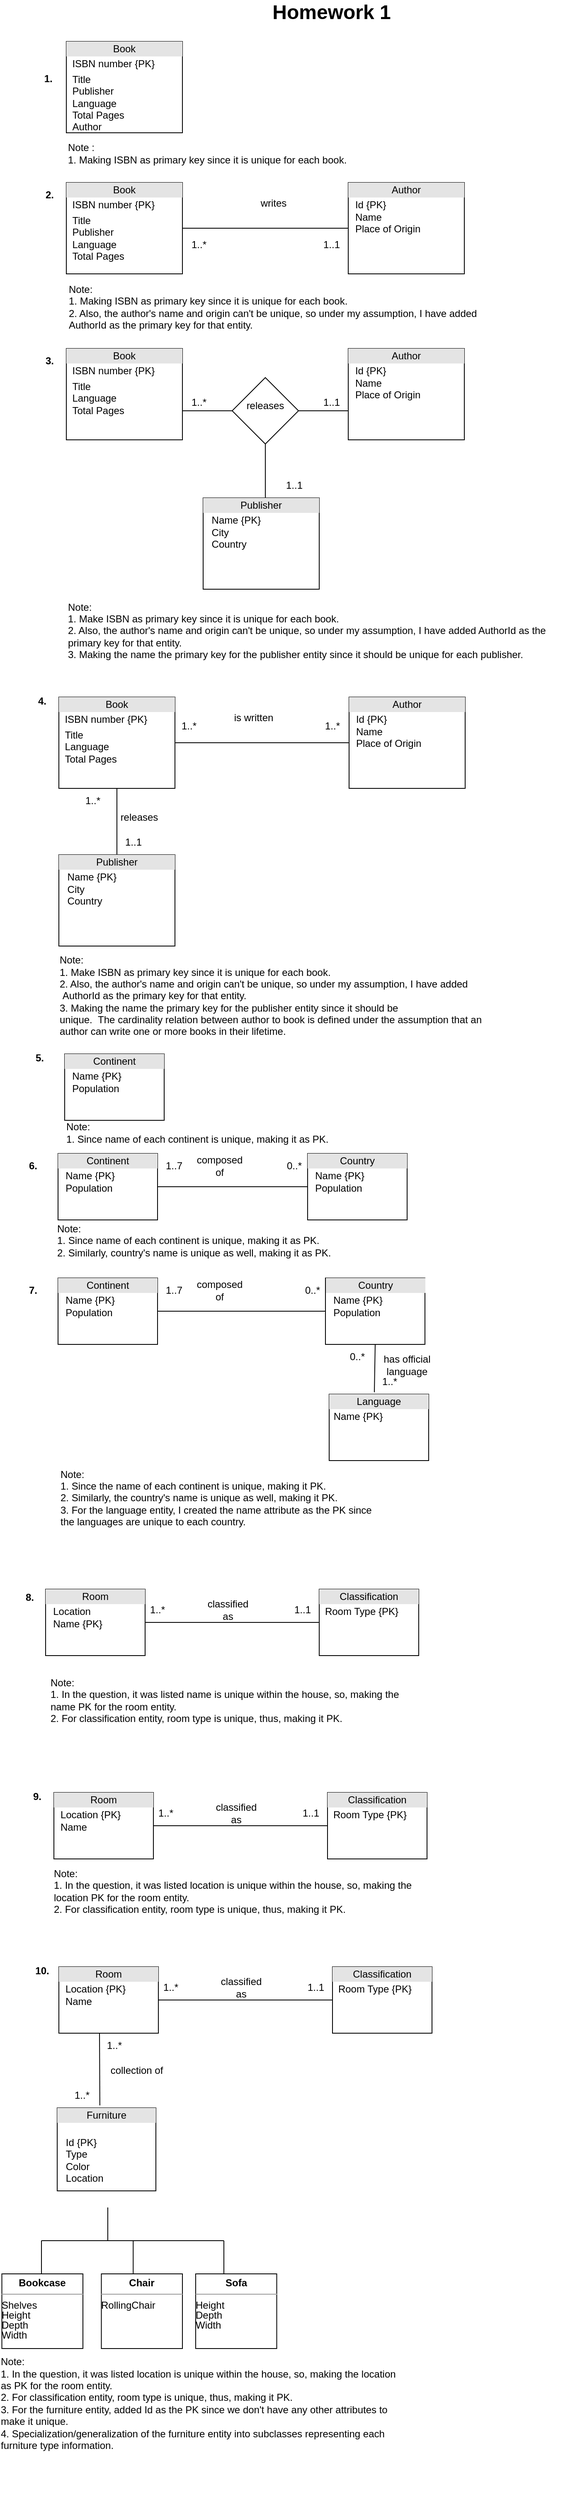 <mxfile version="20.3.0" type="github">
  <diagram id="SyL3UeC1GTrs9lkFHbid" name="Page-1">
    <mxGraphModel dx="1026" dy="480" grid="1" gridSize="10" guides="1" tooltips="1" connect="1" arrows="1" fold="1" page="1" pageScale="1" pageWidth="850" pageHeight="1100" math="0" shadow="0">
      <root>
        <mxCell id="0" />
        <mxCell id="1" parent="0" />
        <mxCell id="Y8G67JatWiOBld6IQIlt-1" value="&lt;div style=&quot;text-align: center; box-sizing: border-box; width: 100%; background: rgb(228, 228, 228); padding: 2px;&quot;&gt;Book&lt;/div&gt;&lt;table style=&quot;width:100%;font-size:1em;&quot; cellpadding=&quot;2&quot; cellspacing=&quot;0&quot;&gt;&lt;tbody&gt;&lt;tr&gt;&lt;td&gt;&lt;br&gt;&lt;/td&gt;&lt;td&gt;ISBN number {PK}&lt;br&gt;&lt;/td&gt;&lt;/tr&gt;&lt;tr&gt;&lt;td&gt;&lt;br&gt;&lt;/td&gt;&lt;td&gt;Title&lt;br&gt;Publisher&lt;br&gt;Language&lt;br&gt;Total Pages&lt;br&gt;Author&lt;br&gt;&lt;br&gt;&lt;/td&gt;&lt;/tr&gt;&lt;/tbody&gt;&lt;/table&gt;" style="verticalAlign=top;align=left;overflow=fill;html=1;" parent="1" vertex="1">
          <mxGeometry x="120" y="100" width="140" height="110" as="geometry" />
        </mxCell>
        <mxCell id="Y8G67JatWiOBld6IQIlt-2" value="&lt;b&gt;1.&lt;/b&gt;&amp;nbsp;" style="text;html=1;strokeColor=none;fillColor=none;align=center;verticalAlign=middle;whiteSpace=wrap;rounded=0;" parent="1" vertex="1">
          <mxGeometry x="70" y="130" width="60" height="30" as="geometry" />
        </mxCell>
        <mxCell id="Y8G67JatWiOBld6IQIlt-3" value="&lt;b&gt;2.&lt;/b&gt;" style="text;html=1;strokeColor=none;fillColor=none;align=center;verticalAlign=middle;whiteSpace=wrap;rounded=0;" parent="1" vertex="1">
          <mxGeometry x="70" y="270" width="60" height="30" as="geometry" />
        </mxCell>
        <mxCell id="Y8G67JatWiOBld6IQIlt-4" value="&lt;div style=&quot;text-align: center; box-sizing: border-box; width: 100%; background: rgb(228, 228, 228); padding: 2px;&quot;&gt;Book&lt;/div&gt;&lt;table style=&quot;width:100%;font-size:1em;&quot; cellpadding=&quot;2&quot; cellspacing=&quot;0&quot;&gt;&lt;tbody&gt;&lt;tr&gt;&lt;td&gt;&lt;br&gt;&lt;/td&gt;&lt;td&gt;ISBN number {PK}&lt;br&gt;&lt;/td&gt;&lt;/tr&gt;&lt;tr&gt;&lt;td&gt;&lt;br&gt;&lt;/td&gt;&lt;td&gt;Title&lt;br&gt;Publisher&lt;br&gt;Language&lt;br&gt;Total Pages&lt;br&gt;&lt;br&gt;&lt;/td&gt;&lt;/tr&gt;&lt;/tbody&gt;&lt;/table&gt;" style="verticalAlign=top;align=left;overflow=fill;html=1;" parent="1" vertex="1">
          <mxGeometry x="120" y="270" width="140" height="110" as="geometry" />
        </mxCell>
        <mxCell id="Y8G67JatWiOBld6IQIlt-5" value="&lt;div style=&quot;text-align: center; box-sizing: border-box; width: 100%; background: rgb(228, 228, 228); padding: 2px;&quot;&gt;Author&lt;/div&gt;&lt;table style=&quot;width:100%;font-size:1em;&quot; cellpadding=&quot;2&quot; cellspacing=&quot;0&quot;&gt;&lt;tbody&gt;&lt;tr&gt;&lt;td&gt;&lt;br&gt;&lt;/td&gt;&lt;td&gt;Id {PK}&lt;br&gt;Name&lt;br&gt;Place of Origin&lt;/td&gt;&lt;/tr&gt;&lt;tr&gt;&lt;td&gt;&lt;br&gt;&lt;/td&gt;&lt;td&gt;&lt;br&gt;&lt;br&gt;&lt;/td&gt;&lt;/tr&gt;&lt;/tbody&gt;&lt;/table&gt;" style="verticalAlign=top;align=left;overflow=fill;html=1;" parent="1" vertex="1">
          <mxGeometry x="460" y="270" width="140" height="110" as="geometry" />
        </mxCell>
        <mxCell id="Y8G67JatWiOBld6IQIlt-6" value="" style="endArrow=none;html=1;rounded=0;exitX=1;exitY=0.5;exitDx=0;exitDy=0;entryX=0;entryY=0.5;entryDx=0;entryDy=0;" parent="1" source="Y8G67JatWiOBld6IQIlt-4" target="Y8G67JatWiOBld6IQIlt-5" edge="1">
          <mxGeometry width="50" height="50" relative="1" as="geometry">
            <mxPoint x="280" y="320" as="sourcePoint" />
            <mxPoint x="430" y="320" as="targetPoint" />
          </mxGeometry>
        </mxCell>
        <mxCell id="Y8G67JatWiOBld6IQIlt-7" value="writes" style="text;html=1;strokeColor=none;fillColor=none;align=center;verticalAlign=middle;whiteSpace=wrap;rounded=0;" parent="1" vertex="1">
          <mxGeometry x="340" y="280" width="60" height="30" as="geometry" />
        </mxCell>
        <mxCell id="Y8G67JatWiOBld6IQIlt-10" value="" style="shape=image;html=1;verticalAlign=top;verticalLabelPosition=bottom;labelBackgroundColor=#ffffff;imageAspect=0;aspect=fixed;image=https://cdn4.iconfinder.com/data/icons/geomicons/32/672340-triangle-left-128.png" parent="1" vertex="1">
          <mxGeometry x="310" y="282.5" width="25" height="25" as="geometry" />
        </mxCell>
        <mxCell id="Y8G67JatWiOBld6IQIlt-11" value="1..1" style="text;html=1;strokeColor=none;fillColor=none;align=center;verticalAlign=middle;whiteSpace=wrap;rounded=0;" parent="1" vertex="1">
          <mxGeometry x="410" y="330" width="60" height="30" as="geometry" />
        </mxCell>
        <mxCell id="Y8G67JatWiOBld6IQIlt-13" value="1..*" style="text;html=1;strokeColor=none;fillColor=none;align=center;verticalAlign=middle;whiteSpace=wrap;rounded=0;" parent="1" vertex="1">
          <mxGeometry x="250" y="330" width="60" height="30" as="geometry" />
        </mxCell>
        <mxCell id="Y8G67JatWiOBld6IQIlt-14" value="&lt;b&gt;3.&lt;/b&gt;" style="text;html=1;strokeColor=none;fillColor=none;align=center;verticalAlign=middle;whiteSpace=wrap;rounded=0;" parent="1" vertex="1">
          <mxGeometry x="70" y="470" width="60" height="30" as="geometry" />
        </mxCell>
        <mxCell id="Y8G67JatWiOBld6IQIlt-15" value="&lt;div style=&quot;text-align: center; box-sizing: border-box; width: 100%; background: rgb(228, 228, 228); padding: 2px;&quot;&gt;Book&lt;/div&gt;&lt;table style=&quot;width:100%;font-size:1em;&quot; cellpadding=&quot;2&quot; cellspacing=&quot;0&quot;&gt;&lt;tbody&gt;&lt;tr&gt;&lt;td&gt;&lt;br&gt;&lt;/td&gt;&lt;td&gt;ISBN number {PK}&lt;br&gt;&lt;/td&gt;&lt;/tr&gt;&lt;tr&gt;&lt;td&gt;&lt;br&gt;&lt;/td&gt;&lt;td&gt;Title&lt;br&gt;Language&lt;br&gt;Total Pages&lt;br&gt;&lt;br&gt;&lt;/td&gt;&lt;/tr&gt;&lt;/tbody&gt;&lt;/table&gt;" style="verticalAlign=top;align=left;overflow=fill;html=1;" parent="1" vertex="1">
          <mxGeometry x="120" y="470" width="140" height="110" as="geometry" />
        </mxCell>
        <mxCell id="Y8G67JatWiOBld6IQIlt-16" value="&lt;div style=&quot;text-align: center; box-sizing: border-box; width: 100%; background: rgb(228, 228, 228); padding: 2px;&quot;&gt;Author&lt;/div&gt;&lt;table style=&quot;width:100%;font-size:1em;&quot; cellpadding=&quot;2&quot; cellspacing=&quot;0&quot;&gt;&lt;tbody&gt;&lt;tr&gt;&lt;td&gt;&lt;br&gt;&lt;/td&gt;&lt;td&gt;Id {PK}&lt;br&gt;Name&lt;br&gt;Place of Origin&lt;/td&gt;&lt;/tr&gt;&lt;tr&gt;&lt;td&gt;&lt;br&gt;&lt;/td&gt;&lt;td&gt;&lt;br&gt;&lt;br&gt;&lt;/td&gt;&lt;/tr&gt;&lt;/tbody&gt;&lt;/table&gt;" style="verticalAlign=top;align=left;overflow=fill;html=1;" parent="1" vertex="1">
          <mxGeometry x="460" y="470" width="140" height="110" as="geometry" />
        </mxCell>
        <mxCell id="Y8G67JatWiOBld6IQIlt-20" value="1..*" style="text;html=1;strokeColor=none;fillColor=none;align=center;verticalAlign=middle;whiteSpace=wrap;rounded=0;" parent="1" vertex="1">
          <mxGeometry x="250" y="520" width="60" height="30" as="geometry" />
        </mxCell>
        <mxCell id="Y8G67JatWiOBld6IQIlt-21" value="1..1" style="text;html=1;strokeColor=none;fillColor=none;align=center;verticalAlign=middle;whiteSpace=wrap;rounded=0;" parent="1" vertex="1">
          <mxGeometry x="410" y="520" width="60" height="30" as="geometry" />
        </mxCell>
        <mxCell id="Y8G67JatWiOBld6IQIlt-22" value="&lt;b&gt;&lt;font style=&quot;font-size: 24px;&quot;&gt;Homework 1&lt;/font&gt;&lt;/b&gt;" style="text;html=1;strokeColor=none;fillColor=none;align=center;verticalAlign=middle;whiteSpace=wrap;rounded=0;" parent="1" vertex="1">
          <mxGeometry x="240" y="50" width="400" height="30" as="geometry" />
        </mxCell>
        <mxCell id="Y8G67JatWiOBld6IQIlt-23" value="&lt;div style=&quot;text-align: center; box-sizing: border-box; width: 100%; background: rgb(228, 228, 228); padding: 2px;&quot;&gt;Publisher&lt;/div&gt;&lt;table style=&quot;width:100%;font-size:1em;&quot; cellpadding=&quot;2&quot; cellspacing=&quot;0&quot;&gt;&lt;tbody&gt;&lt;tr&gt;&lt;td&gt;&lt;br&gt;&lt;/td&gt;&lt;td&gt;Name {PK}&lt;br&gt;City&lt;br&gt;Country&lt;/td&gt;&lt;/tr&gt;&lt;tr&gt;&lt;td&gt;&lt;br&gt;&lt;/td&gt;&lt;td&gt;&lt;br&gt;&lt;br&gt;&lt;/td&gt;&lt;/tr&gt;&lt;/tbody&gt;&lt;/table&gt;" style="verticalAlign=top;align=left;overflow=fill;html=1;" parent="1" vertex="1">
          <mxGeometry x="285" y="650" width="140" height="110" as="geometry" />
        </mxCell>
        <mxCell id="Y8G67JatWiOBld6IQIlt-24" value="" style="rhombus;whiteSpace=wrap;html=1;fontSize=24;" parent="1" vertex="1">
          <mxGeometry x="320" y="505" width="80" height="80" as="geometry" />
        </mxCell>
        <mxCell id="Y8G67JatWiOBld6IQIlt-25" value="" style="endArrow=none;html=1;rounded=0;fontSize=24;entryX=0;entryY=0.5;entryDx=0;entryDy=0;" parent="1" target="Y8G67JatWiOBld6IQIlt-24" edge="1">
          <mxGeometry width="50" height="50" relative="1" as="geometry">
            <mxPoint x="260" y="545" as="sourcePoint" />
            <mxPoint x="430" y="530" as="targetPoint" />
          </mxGeometry>
        </mxCell>
        <mxCell id="Y8G67JatWiOBld6IQIlt-26" value="" style="endArrow=none;html=1;rounded=0;fontSize=24;exitX=1;exitY=0.5;exitDx=0;exitDy=0;" parent="1" source="Y8G67JatWiOBld6IQIlt-24" edge="1">
          <mxGeometry width="50" height="50" relative="1" as="geometry">
            <mxPoint x="410" y="544.5" as="sourcePoint" />
            <mxPoint x="460" y="545" as="targetPoint" />
          </mxGeometry>
        </mxCell>
        <mxCell id="Y8G67JatWiOBld6IQIlt-27" value="" style="endArrow=none;html=1;rounded=0;fontSize=24;entryX=0.5;entryY=1;entryDx=0;entryDy=0;" parent="1" target="Y8G67JatWiOBld6IQIlt-24" edge="1">
          <mxGeometry width="50" height="50" relative="1" as="geometry">
            <mxPoint x="360" y="650" as="sourcePoint" />
            <mxPoint x="430" y="630" as="targetPoint" />
          </mxGeometry>
        </mxCell>
        <mxCell id="Y8G67JatWiOBld6IQIlt-29" value="1..1" style="text;html=1;strokeColor=none;fillColor=none;align=center;verticalAlign=middle;whiteSpace=wrap;rounded=0;" parent="1" vertex="1">
          <mxGeometry x="365" y="620" width="60" height="30" as="geometry" />
        </mxCell>
        <mxCell id="Y8G67JatWiOBld6IQIlt-30" value="&lt;font style=&quot;font-size: 12px;&quot;&gt;releases&lt;/font&gt;" style="text;html=1;strokeColor=none;fillColor=none;align=center;verticalAlign=middle;whiteSpace=wrap;rounded=0;fontSize=24;" parent="1" vertex="1">
          <mxGeometry x="330" y="520" width="60" height="30" as="geometry" />
        </mxCell>
        <mxCell id="bmCGsU_uu3d2HClYvkG5-1" value="&lt;b&gt;4.&lt;/b&gt;" style="text;html=1;strokeColor=none;fillColor=none;align=center;verticalAlign=middle;whiteSpace=wrap;rounded=0;" parent="1" vertex="1">
          <mxGeometry x="61" y="880" width="60" height="30" as="geometry" />
        </mxCell>
        <mxCell id="bmCGsU_uu3d2HClYvkG5-2" value="&lt;div style=&quot;text-align: center; box-sizing: border-box; width: 100%; background: rgb(228, 228, 228); padding: 2px;&quot;&gt;Book&lt;/div&gt;&lt;table style=&quot;width:100%;font-size:1em;&quot; cellpadding=&quot;2&quot; cellspacing=&quot;0&quot;&gt;&lt;tbody&gt;&lt;tr&gt;&lt;td&gt;&lt;br&gt;&lt;/td&gt;&lt;td&gt;ISBN number {PK}&lt;br&gt;&lt;/td&gt;&lt;/tr&gt;&lt;tr&gt;&lt;td&gt;&lt;br&gt;&lt;/td&gt;&lt;td&gt;Title&lt;br&gt;Language&lt;br&gt;Total Pages&lt;br&gt;&lt;br&gt;&lt;/td&gt;&lt;/tr&gt;&lt;/tbody&gt;&lt;/table&gt;" style="verticalAlign=top;align=left;overflow=fill;html=1;" parent="1" vertex="1">
          <mxGeometry x="111" y="890" width="140" height="110" as="geometry" />
        </mxCell>
        <mxCell id="bmCGsU_uu3d2HClYvkG5-3" value="&lt;div style=&quot;text-align: center; box-sizing: border-box; width: 100%; background: rgb(228, 228, 228); padding: 2px;&quot;&gt;Author&lt;/div&gt;&lt;table style=&quot;width:100%;font-size:1em;&quot; cellpadding=&quot;2&quot; cellspacing=&quot;0&quot;&gt;&lt;tbody&gt;&lt;tr&gt;&lt;td&gt;&lt;br&gt;&lt;/td&gt;&lt;td&gt;Id {PK}&lt;br&gt;Name&lt;br&gt;Place of Origin&lt;/td&gt;&lt;/tr&gt;&lt;tr&gt;&lt;td&gt;&lt;br&gt;&lt;/td&gt;&lt;td&gt;&lt;br&gt;&lt;br&gt;&lt;/td&gt;&lt;/tr&gt;&lt;/tbody&gt;&lt;/table&gt;" style="verticalAlign=top;align=left;overflow=fill;html=1;" parent="1" vertex="1">
          <mxGeometry x="461" y="890" width="140" height="110" as="geometry" />
        </mxCell>
        <mxCell id="bmCGsU_uu3d2HClYvkG5-4" value="&lt;div style=&quot;text-align: center; box-sizing: border-box; width: 100%; background: rgb(228, 228, 228); padding: 2px;&quot;&gt;Publisher&lt;/div&gt;&lt;table style=&quot;width:100%;font-size:1em;&quot; cellpadding=&quot;2&quot; cellspacing=&quot;0&quot;&gt;&lt;tbody&gt;&lt;tr&gt;&lt;td&gt;&lt;br&gt;&lt;/td&gt;&lt;td&gt;Name {PK}&lt;br&gt;City&lt;br&gt;Country&lt;/td&gt;&lt;/tr&gt;&lt;tr&gt;&lt;td&gt;&lt;br&gt;&lt;/td&gt;&lt;td&gt;&lt;br&gt;&lt;br&gt;&lt;/td&gt;&lt;/tr&gt;&lt;/tbody&gt;&lt;/table&gt;" style="verticalAlign=top;align=left;overflow=fill;html=1;" parent="1" vertex="1">
          <mxGeometry x="111" y="1080" width="140" height="110" as="geometry" />
        </mxCell>
        <mxCell id="bmCGsU_uu3d2HClYvkG5-5" value="1..*" style="text;html=1;strokeColor=none;fillColor=none;align=center;verticalAlign=middle;whiteSpace=wrap;rounded=0;" parent="1" vertex="1">
          <mxGeometry x="411" y="910" width="60" height="30" as="geometry" />
        </mxCell>
        <mxCell id="bmCGsU_uu3d2HClYvkG5-6" value="" style="endArrow=none;html=1;rounded=0;fontSize=12;fontColor=#FF0000;exitX=1;exitY=0.5;exitDx=0;exitDy=0;entryX=0;entryY=0.5;entryDx=0;entryDy=0;" parent="1" source="bmCGsU_uu3d2HClYvkG5-2" target="bmCGsU_uu3d2HClYvkG5-3" edge="1">
          <mxGeometry width="50" height="50" relative="1" as="geometry">
            <mxPoint x="371" y="1010" as="sourcePoint" />
            <mxPoint x="421" y="960" as="targetPoint" />
          </mxGeometry>
        </mxCell>
        <mxCell id="bmCGsU_uu3d2HClYvkG5-7" value="" style="endArrow=none;html=1;rounded=0;fontSize=12;fontColor=#FF0000;exitX=0.5;exitY=0;exitDx=0;exitDy=0;entryX=0.5;entryY=1;entryDx=0;entryDy=0;" parent="1" source="bmCGsU_uu3d2HClYvkG5-4" target="bmCGsU_uu3d2HClYvkG5-2" edge="1">
          <mxGeometry width="50" height="50" relative="1" as="geometry">
            <mxPoint x="371" y="1010" as="sourcePoint" />
            <mxPoint x="421" y="960" as="targetPoint" />
          </mxGeometry>
        </mxCell>
        <mxCell id="bmCGsU_uu3d2HClYvkG5-8" value="1..1" style="text;html=1;strokeColor=none;fillColor=none;align=center;verticalAlign=middle;whiteSpace=wrap;rounded=0;" parent="1" vertex="1">
          <mxGeometry x="171" y="1050" width="60" height="30" as="geometry" />
        </mxCell>
        <mxCell id="bmCGsU_uu3d2HClYvkG5-9" value="1..*" style="text;html=1;strokeColor=none;fillColor=none;align=center;verticalAlign=middle;whiteSpace=wrap;rounded=0;" parent="1" vertex="1">
          <mxGeometry x="122" y="1000" width="60" height="30" as="geometry" />
        </mxCell>
        <mxCell id="nb_sZnvrNOBNP9-MeZ5l-1" value="&lt;div style=&quot;text-align: center; box-sizing: border-box; width: 100%; background: rgb(228, 228, 228); padding: 2px;&quot;&gt;Continent&lt;/div&gt;&lt;table style=&quot;width:100%;font-size:1em;&quot; cellpadding=&quot;2&quot; cellspacing=&quot;0&quot;&gt;&lt;tbody&gt;&lt;tr&gt;&lt;td&gt;&lt;br&gt;&lt;/td&gt;&lt;td&gt;Name {PK}&lt;br&gt;Population&lt;/td&gt;&lt;/tr&gt;&lt;tr&gt;&lt;td&gt;&lt;br&gt;&lt;/td&gt;&lt;td&gt;&lt;br&gt;&lt;/td&gt;&lt;/tr&gt;&lt;/tbody&gt;&lt;/table&gt;" style="verticalAlign=top;align=left;overflow=fill;html=1;" parent="1" vertex="1">
          <mxGeometry x="118" y="1320" width="120" height="80" as="geometry" />
        </mxCell>
        <mxCell id="nb_sZnvrNOBNP9-MeZ5l-2" value="&lt;b&gt;5.&lt;/b&gt;" style="text;html=1;strokeColor=none;fillColor=none;align=center;verticalAlign=middle;whiteSpace=wrap;rounded=0;" parent="1" vertex="1">
          <mxGeometry x="58" y="1310" width="60" height="30" as="geometry" />
        </mxCell>
        <mxCell id="nb_sZnvrNOBNP9-MeZ5l-3" value="&lt;b&gt;6.&lt;/b&gt;" style="text;html=1;strokeColor=none;fillColor=none;align=center;verticalAlign=middle;whiteSpace=wrap;rounded=0;" parent="1" vertex="1">
          <mxGeometry x="50" y="1440" width="60" height="30" as="geometry" />
        </mxCell>
        <mxCell id="nb_sZnvrNOBNP9-MeZ5l-4" value="&lt;div style=&quot;text-align: center; box-sizing: border-box; width: 100%; background: rgb(228, 228, 228); padding: 2px;&quot;&gt;Continent&lt;/div&gt;&lt;table style=&quot;width:100%;font-size:1em;&quot; cellpadding=&quot;2&quot; cellspacing=&quot;0&quot;&gt;&lt;tbody&gt;&lt;tr&gt;&lt;td&gt;&lt;br&gt;&lt;/td&gt;&lt;td&gt;Name {PK}&lt;br&gt;Population&lt;/td&gt;&lt;/tr&gt;&lt;tr&gt;&lt;td&gt;&lt;br&gt;&lt;/td&gt;&lt;td&gt;&lt;br&gt;&lt;/td&gt;&lt;/tr&gt;&lt;/tbody&gt;&lt;/table&gt;" style="verticalAlign=top;align=left;overflow=fill;html=1;" parent="1" vertex="1">
          <mxGeometry x="110" y="1440" width="120" height="80" as="geometry" />
        </mxCell>
        <mxCell id="nb_sZnvrNOBNP9-MeZ5l-5" value="&lt;div style=&quot;text-align: center; box-sizing: border-box; width: 100%; background: rgb(228, 228, 228); padding: 2px;&quot;&gt;Country&lt;/div&gt;&lt;table style=&quot;width:100%;font-size:1em;&quot; cellpadding=&quot;2&quot; cellspacing=&quot;0&quot;&gt;&lt;tbody&gt;&lt;tr&gt;&lt;td&gt;&lt;br&gt;&lt;/td&gt;&lt;td&gt;Name {PK}&lt;br&gt;Population&lt;/td&gt;&lt;/tr&gt;&lt;tr&gt;&lt;td&gt;&lt;br&gt;&lt;/td&gt;&lt;td&gt;&lt;br&gt;&lt;/td&gt;&lt;/tr&gt;&lt;/tbody&gt;&lt;/table&gt;" style="verticalAlign=top;align=left;overflow=fill;html=1;" parent="1" vertex="1">
          <mxGeometry x="411" y="1440" width="120" height="80" as="geometry" />
        </mxCell>
        <mxCell id="nb_sZnvrNOBNP9-MeZ5l-6" value="" style="endArrow=none;html=1;rounded=0;fontSize=12;fontColor=#FF3333;exitX=1;exitY=0.5;exitDx=0;exitDy=0;entryX=0;entryY=0.5;entryDx=0;entryDy=0;" parent="1" source="nb_sZnvrNOBNP9-MeZ5l-4" target="nb_sZnvrNOBNP9-MeZ5l-5" edge="1">
          <mxGeometry width="50" height="50" relative="1" as="geometry">
            <mxPoint x="300" y="1520" as="sourcePoint" />
            <mxPoint x="350" y="1470" as="targetPoint" />
          </mxGeometry>
        </mxCell>
        <mxCell id="nb_sZnvrNOBNP9-MeZ5l-7" value="&lt;font color=&quot;#000000&quot;&gt;0..*&lt;/font&gt;" style="text;html=1;strokeColor=none;fillColor=none;align=center;verticalAlign=middle;whiteSpace=wrap;rounded=0;fontSize=12;fontColor=#FF3333;" parent="1" vertex="1">
          <mxGeometry x="365" y="1440" width="60" height="30" as="geometry" />
        </mxCell>
        <mxCell id="nb_sZnvrNOBNP9-MeZ5l-8" value="1..7" style="text;html=1;strokeColor=none;fillColor=none;align=center;verticalAlign=middle;whiteSpace=wrap;rounded=0;fontSize=12;fontColor=#000000;" parent="1" vertex="1">
          <mxGeometry x="220" y="1440" width="60" height="30" as="geometry" />
        </mxCell>
        <mxCell id="nb_sZnvrNOBNP9-MeZ5l-9" value="composed of" style="text;html=1;strokeColor=none;fillColor=none;align=center;verticalAlign=middle;whiteSpace=wrap;rounded=0;fontSize=12;fontColor=#000000;" parent="1" vertex="1">
          <mxGeometry x="275" y="1440" width="60" height="30" as="geometry" />
        </mxCell>
        <mxCell id="nb_sZnvrNOBNP9-MeZ5l-10" value="&lt;b&gt;7.&lt;/b&gt;" style="text;html=1;strokeColor=none;fillColor=none;align=center;verticalAlign=middle;whiteSpace=wrap;rounded=0;" parent="1" vertex="1">
          <mxGeometry x="50" y="1590" width="60" height="30" as="geometry" />
        </mxCell>
        <mxCell id="nb_sZnvrNOBNP9-MeZ5l-11" value="&lt;div style=&quot;text-align: center; box-sizing: border-box; width: 100%; background: rgb(228, 228, 228); padding: 2px;&quot;&gt;Continent&lt;/div&gt;&lt;table style=&quot;width:100%;font-size:1em;&quot; cellpadding=&quot;2&quot; cellspacing=&quot;0&quot;&gt;&lt;tbody&gt;&lt;tr&gt;&lt;td&gt;&lt;br&gt;&lt;/td&gt;&lt;td&gt;Name {PK}&lt;br&gt;Population&lt;/td&gt;&lt;/tr&gt;&lt;tr&gt;&lt;td&gt;&lt;br&gt;&lt;/td&gt;&lt;td&gt;&lt;br&gt;&lt;/td&gt;&lt;/tr&gt;&lt;/tbody&gt;&lt;/table&gt;" style="verticalAlign=top;align=left;overflow=fill;html=1;" parent="1" vertex="1">
          <mxGeometry x="110" y="1590" width="120" height="80" as="geometry" />
        </mxCell>
        <mxCell id="nb_sZnvrNOBNP9-MeZ5l-12" value="&lt;div style=&quot;text-align: center; box-sizing: border-box; width: 100%; background: rgb(228, 228, 228); padding: 2px;&quot;&gt;Country&lt;/div&gt;&lt;table style=&quot;width:100%;font-size:1em;&quot; cellpadding=&quot;2&quot; cellspacing=&quot;0&quot;&gt;&lt;tbody&gt;&lt;tr&gt;&lt;td&gt;&lt;br&gt;&lt;/td&gt;&lt;td&gt;Name {PK}&lt;br&gt;Population&lt;/td&gt;&lt;/tr&gt;&lt;tr&gt;&lt;td&gt;&lt;br&gt;&lt;/td&gt;&lt;td&gt;&lt;br&gt;&lt;/td&gt;&lt;/tr&gt;&lt;/tbody&gt;&lt;/table&gt;" style="verticalAlign=top;align=left;overflow=fill;html=1;" parent="1" vertex="1">
          <mxGeometry x="432.5" y="1590" width="120" height="80" as="geometry" />
        </mxCell>
        <mxCell id="nb_sZnvrNOBNP9-MeZ5l-13" value="" style="endArrow=none;html=1;rounded=0;fontSize=12;fontColor=#FF3333;exitX=1;exitY=0.5;exitDx=0;exitDy=0;entryX=0;entryY=0.5;entryDx=0;entryDy=0;" parent="1" source="nb_sZnvrNOBNP9-MeZ5l-11" target="nb_sZnvrNOBNP9-MeZ5l-12" edge="1">
          <mxGeometry width="50" height="50" relative="1" as="geometry">
            <mxPoint x="300" y="1670" as="sourcePoint" />
            <mxPoint x="350" y="1620" as="targetPoint" />
          </mxGeometry>
        </mxCell>
        <mxCell id="nb_sZnvrNOBNP9-MeZ5l-14" value="&lt;font color=&quot;#000000&quot;&gt;0..*&lt;/font&gt;" style="text;html=1;strokeColor=none;fillColor=none;align=center;verticalAlign=middle;whiteSpace=wrap;rounded=0;fontSize=12;fontColor=#FF3333;" parent="1" vertex="1">
          <mxGeometry x="387" y="1590" width="60" height="30" as="geometry" />
        </mxCell>
        <mxCell id="nb_sZnvrNOBNP9-MeZ5l-15" value="1..7" style="text;html=1;strokeColor=none;fillColor=none;align=center;verticalAlign=middle;whiteSpace=wrap;rounded=0;fontSize=12;fontColor=#000000;" parent="1" vertex="1">
          <mxGeometry x="220" y="1590" width="60" height="30" as="geometry" />
        </mxCell>
        <mxCell id="nb_sZnvrNOBNP9-MeZ5l-16" value="composed of" style="text;html=1;strokeColor=none;fillColor=none;align=center;verticalAlign=middle;whiteSpace=wrap;rounded=0;fontSize=12;fontColor=#000000;" parent="1" vertex="1">
          <mxGeometry x="275" y="1590" width="60" height="30" as="geometry" />
        </mxCell>
        <mxCell id="nb_sZnvrNOBNP9-MeZ5l-17" value="&lt;div style=&quot;text-align: center; box-sizing: border-box; width: 100%; background: rgb(228, 228, 228); padding: 2px;&quot;&gt;Language&lt;/div&gt;&lt;table style=&quot;width:100%;font-size:1em;&quot; cellpadding=&quot;2&quot; cellspacing=&quot;0&quot;&gt;&lt;tbody&gt;&lt;tr&gt;&lt;td&gt;&amp;nbsp;Name {PK}&lt;/td&gt;&lt;td&gt;&lt;br&gt;&lt;/td&gt;&lt;/tr&gt;&lt;tr&gt;&lt;td&gt;&lt;br&gt;&lt;/td&gt;&lt;td&gt;&lt;br&gt;&lt;/td&gt;&lt;/tr&gt;&lt;/tbody&gt;&lt;/table&gt;" style="verticalAlign=top;align=left;overflow=fill;html=1;" parent="1" vertex="1">
          <mxGeometry x="437" y="1730" width="120" height="80" as="geometry" />
        </mxCell>
        <mxCell id="nb_sZnvrNOBNP9-MeZ5l-18" value="" style="endArrow=none;html=1;rounded=0;fontSize=12;fontColor=#000000;entryX=0.5;entryY=1;entryDx=0;entryDy=0;exitX=0.454;exitY=-0.029;exitDx=0;exitDy=0;exitPerimeter=0;" parent="1" source="nb_sZnvrNOBNP9-MeZ5l-17" target="nb_sZnvrNOBNP9-MeZ5l-12" edge="1">
          <mxGeometry width="50" height="50" relative="1" as="geometry">
            <mxPoint x="440" y="1720" as="sourcePoint" />
            <mxPoint x="450" y="1670" as="targetPoint" />
          </mxGeometry>
        </mxCell>
        <mxCell id="nb_sZnvrNOBNP9-MeZ5l-19" value="1..*" style="text;html=1;strokeColor=none;fillColor=none;align=center;verticalAlign=middle;whiteSpace=wrap;rounded=0;fontSize=12;fontColor=#000000;" parent="1" vertex="1">
          <mxGeometry x="480" y="1700" width="60" height="30" as="geometry" />
        </mxCell>
        <mxCell id="nb_sZnvrNOBNP9-MeZ5l-20" value="&lt;font color=&quot;#000000&quot;&gt;0..*&lt;/font&gt;" style="text;html=1;strokeColor=none;fillColor=none;align=center;verticalAlign=middle;whiteSpace=wrap;rounded=0;fontSize=12;fontColor=#FF3333;" parent="1" vertex="1">
          <mxGeometry x="441" y="1670" width="60" height="30" as="geometry" />
        </mxCell>
        <mxCell id="nb_sZnvrNOBNP9-MeZ5l-21" value="&lt;b&gt;8.&lt;/b&gt;" style="text;html=1;strokeColor=none;fillColor=none;align=center;verticalAlign=middle;whiteSpace=wrap;rounded=0;" parent="1" vertex="1">
          <mxGeometry x="46" y="1960" width="60" height="30" as="geometry" />
        </mxCell>
        <mxCell id="nb_sZnvrNOBNP9-MeZ5l-22" value="&lt;div style=&quot;text-align: center; box-sizing: border-box; width: 100%; background: rgb(228, 228, 228); padding: 2px;&quot;&gt;Room&lt;/div&gt;&lt;table style=&quot;width:100%;font-size:1em;&quot; cellpadding=&quot;2&quot; cellspacing=&quot;0&quot;&gt;&lt;tbody&gt;&lt;tr&gt;&lt;td&gt;&lt;br&gt;&lt;/td&gt;&lt;td&gt;Location&lt;br&gt;Name {PK}&lt;/td&gt;&lt;/tr&gt;&lt;tr&gt;&lt;td&gt;&lt;br&gt;&lt;/td&gt;&lt;td&gt;&lt;br&gt;&lt;/td&gt;&lt;/tr&gt;&lt;/tbody&gt;&lt;/table&gt;" style="verticalAlign=top;align=left;overflow=fill;html=1;" parent="1" vertex="1">
          <mxGeometry x="95" y="1965" width="120" height="80" as="geometry" />
        </mxCell>
        <mxCell id="nb_sZnvrNOBNP9-MeZ5l-25" value="&lt;b&gt;9.&lt;/b&gt;" style="text;html=1;strokeColor=none;fillColor=none;align=center;verticalAlign=middle;whiteSpace=wrap;rounded=0;" parent="1" vertex="1">
          <mxGeometry x="55" y="2200" width="60" height="30" as="geometry" />
        </mxCell>
        <mxCell id="nb_sZnvrNOBNP9-MeZ5l-27" value="&lt;div style=&quot;text-align: center; box-sizing: border-box; width: 100%; background: rgb(228, 228, 228); padding: 2px;&quot;&gt;Classification&lt;/div&gt;&lt;table style=&quot;width:100%;font-size:1em;&quot; cellpadding=&quot;2&quot; cellspacing=&quot;0&quot;&gt;&lt;tbody&gt;&lt;tr&gt;&lt;td&gt;&lt;br&gt;&lt;/td&gt;&lt;td&gt;Room Type {PK}&lt;/td&gt;&lt;/tr&gt;&lt;tr&gt;&lt;td&gt;&lt;br&gt;&lt;/td&gt;&lt;td&gt;&lt;br&gt;&lt;/td&gt;&lt;/tr&gt;&lt;/tbody&gt;&lt;/table&gt;" style="verticalAlign=top;align=left;overflow=fill;html=1;" parent="1" vertex="1">
          <mxGeometry x="425" y="1965" width="120" height="80" as="geometry" />
        </mxCell>
        <mxCell id="nb_sZnvrNOBNP9-MeZ5l-28" value="" style="endArrow=none;html=1;rounded=0;fontSize=12;fontColor=#000000;exitX=1;exitY=0.5;exitDx=0;exitDy=0;entryX=0;entryY=0.5;entryDx=0;entryDy=0;" parent="1" source="nb_sZnvrNOBNP9-MeZ5l-22" target="nb_sZnvrNOBNP9-MeZ5l-27" edge="1">
          <mxGeometry width="50" height="50" relative="1" as="geometry">
            <mxPoint x="345" y="2075" as="sourcePoint" />
            <mxPoint x="395" y="2025" as="targetPoint" />
          </mxGeometry>
        </mxCell>
        <mxCell id="nb_sZnvrNOBNP9-MeZ5l-29" value="classified as" style="text;html=1;strokeColor=none;fillColor=none;align=center;verticalAlign=middle;whiteSpace=wrap;rounded=0;fontSize=12;fontColor=#000000;" parent="1" vertex="1">
          <mxGeometry x="285" y="1975" width="60" height="30" as="geometry" />
        </mxCell>
        <mxCell id="nb_sZnvrNOBNP9-MeZ5l-30" value="1..*" style="text;html=1;strokeColor=none;fillColor=none;align=center;verticalAlign=middle;whiteSpace=wrap;rounded=0;fontSize=12;fontColor=#000000;" parent="1" vertex="1">
          <mxGeometry x="200" y="1975" width="60" height="30" as="geometry" />
        </mxCell>
        <mxCell id="nb_sZnvrNOBNP9-MeZ5l-31" value="1..1" style="text;html=1;strokeColor=none;fillColor=none;align=center;verticalAlign=middle;whiteSpace=wrap;rounded=0;fontSize=12;fontColor=#000000;" parent="1" vertex="1">
          <mxGeometry x="375" y="1975" width="60" height="30" as="geometry" />
        </mxCell>
        <mxCell id="nb_sZnvrNOBNP9-MeZ5l-32" value="&lt;div style=&quot;text-align: center; box-sizing: border-box; width: 100%; background: rgb(228, 228, 228); padding: 2px;&quot;&gt;Room&lt;/div&gt;&lt;table style=&quot;width:100%;font-size:1em;&quot; cellpadding=&quot;2&quot; cellspacing=&quot;0&quot;&gt;&lt;tbody&gt;&lt;tr&gt;&lt;td&gt;&lt;br&gt;&lt;/td&gt;&lt;td&gt;Location {PK}&lt;br&gt;Name&amp;nbsp;&lt;/td&gt;&lt;/tr&gt;&lt;tr&gt;&lt;td&gt;&lt;br&gt;&lt;/td&gt;&lt;td&gt;&lt;br&gt;&lt;/td&gt;&lt;/tr&gt;&lt;/tbody&gt;&lt;/table&gt;" style="verticalAlign=top;align=left;overflow=fill;html=1;" parent="1" vertex="1">
          <mxGeometry x="105" y="2210" width="120" height="80" as="geometry" />
        </mxCell>
        <mxCell id="nb_sZnvrNOBNP9-MeZ5l-33" value="&lt;div style=&quot;text-align: center; box-sizing: border-box; width: 100%; background: rgb(228, 228, 228); padding: 2px;&quot;&gt;Classification&lt;/div&gt;&lt;table style=&quot;width:100%;font-size:1em;&quot; cellpadding=&quot;2&quot; cellspacing=&quot;0&quot;&gt;&lt;tbody&gt;&lt;tr&gt;&lt;td&gt;&lt;br&gt;&lt;/td&gt;&lt;td&gt;Room Type {PK}&lt;/td&gt;&lt;/tr&gt;&lt;tr&gt;&lt;td&gt;&lt;br&gt;&lt;/td&gt;&lt;td&gt;&lt;br&gt;&lt;/td&gt;&lt;/tr&gt;&lt;/tbody&gt;&lt;/table&gt;" style="verticalAlign=top;align=left;overflow=fill;html=1;" parent="1" vertex="1">
          <mxGeometry x="435" y="2210" width="120" height="80" as="geometry" />
        </mxCell>
        <mxCell id="nb_sZnvrNOBNP9-MeZ5l-34" value="" style="endArrow=none;html=1;rounded=0;fontSize=12;fontColor=#000000;exitX=1;exitY=0.5;exitDx=0;exitDy=0;entryX=0;entryY=0.5;entryDx=0;entryDy=0;" parent="1" source="nb_sZnvrNOBNP9-MeZ5l-32" target="nb_sZnvrNOBNP9-MeZ5l-33" edge="1">
          <mxGeometry width="50" height="50" relative="1" as="geometry">
            <mxPoint x="355" y="2320" as="sourcePoint" />
            <mxPoint x="405" y="2270" as="targetPoint" />
          </mxGeometry>
        </mxCell>
        <mxCell id="nb_sZnvrNOBNP9-MeZ5l-35" value="classified as" style="text;html=1;strokeColor=none;fillColor=none;align=center;verticalAlign=middle;whiteSpace=wrap;rounded=0;fontSize=12;fontColor=#000000;" parent="1" vertex="1">
          <mxGeometry x="295" y="2220" width="60" height="30" as="geometry" />
        </mxCell>
        <mxCell id="nb_sZnvrNOBNP9-MeZ5l-36" value="1..*" style="text;html=1;strokeColor=none;fillColor=none;align=center;verticalAlign=middle;whiteSpace=wrap;rounded=0;fontSize=12;fontColor=#000000;" parent="1" vertex="1">
          <mxGeometry x="210" y="2220" width="60" height="30" as="geometry" />
        </mxCell>
        <mxCell id="nb_sZnvrNOBNP9-MeZ5l-37" value="1..1" style="text;html=1;strokeColor=none;fillColor=none;align=center;verticalAlign=middle;whiteSpace=wrap;rounded=0;fontSize=12;fontColor=#000000;" parent="1" vertex="1">
          <mxGeometry x="385" y="2220" width="60" height="30" as="geometry" />
        </mxCell>
        <mxCell id="nb_sZnvrNOBNP9-MeZ5l-38" value="&lt;b&gt;10.&lt;/b&gt;" style="text;html=1;strokeColor=none;fillColor=none;align=center;verticalAlign=middle;whiteSpace=wrap;rounded=0;" parent="1" vertex="1">
          <mxGeometry x="61" y="2410" width="60" height="30" as="geometry" />
        </mxCell>
        <mxCell id="nb_sZnvrNOBNP9-MeZ5l-39" value="&lt;div style=&quot;text-align: center; box-sizing: border-box; width: 100%; background: rgb(228, 228, 228); padding: 2px;&quot;&gt;Room&lt;/div&gt;&lt;table style=&quot;width:100%;font-size:1em;&quot; cellpadding=&quot;2&quot; cellspacing=&quot;0&quot;&gt;&lt;tbody&gt;&lt;tr&gt;&lt;td&gt;&lt;br&gt;&lt;/td&gt;&lt;td&gt;Location {PK}&lt;br&gt;Name&amp;nbsp;&lt;/td&gt;&lt;/tr&gt;&lt;tr&gt;&lt;td&gt;&lt;br&gt;&lt;/td&gt;&lt;td&gt;&lt;br&gt;&lt;/td&gt;&lt;/tr&gt;&lt;/tbody&gt;&lt;/table&gt;" style="verticalAlign=top;align=left;overflow=fill;html=1;" parent="1" vertex="1">
          <mxGeometry x="111" y="2420" width="120" height="80" as="geometry" />
        </mxCell>
        <mxCell id="nb_sZnvrNOBNP9-MeZ5l-40" value="&lt;div style=&quot;text-align: center; box-sizing: border-box; width: 100%; background: rgb(228, 228, 228); padding: 2px;&quot;&gt;Classification&lt;/div&gt;&lt;table style=&quot;width:100%;font-size:1em;&quot; cellpadding=&quot;2&quot; cellspacing=&quot;0&quot;&gt;&lt;tbody&gt;&lt;tr&gt;&lt;td&gt;&lt;br&gt;&lt;/td&gt;&lt;td&gt;Room Type {PK}&lt;/td&gt;&lt;/tr&gt;&lt;tr&gt;&lt;td&gt;&lt;br&gt;&lt;/td&gt;&lt;td&gt;&lt;br&gt;&lt;/td&gt;&lt;/tr&gt;&lt;/tbody&gt;&lt;/table&gt;" style="verticalAlign=top;align=left;overflow=fill;html=1;" parent="1" vertex="1">
          <mxGeometry x="441" y="2420" width="120" height="80" as="geometry" />
        </mxCell>
        <mxCell id="nb_sZnvrNOBNP9-MeZ5l-41" value="" style="endArrow=none;html=1;rounded=0;fontSize=12;fontColor=#000000;exitX=1;exitY=0.5;exitDx=0;exitDy=0;entryX=0;entryY=0.5;entryDx=0;entryDy=0;" parent="1" source="nb_sZnvrNOBNP9-MeZ5l-39" target="nb_sZnvrNOBNP9-MeZ5l-40" edge="1">
          <mxGeometry width="50" height="50" relative="1" as="geometry">
            <mxPoint x="361" y="2530" as="sourcePoint" />
            <mxPoint x="411" y="2480" as="targetPoint" />
          </mxGeometry>
        </mxCell>
        <mxCell id="nb_sZnvrNOBNP9-MeZ5l-42" value="classified as" style="text;html=1;strokeColor=none;fillColor=none;align=center;verticalAlign=middle;whiteSpace=wrap;rounded=0;fontSize=12;fontColor=#000000;" parent="1" vertex="1">
          <mxGeometry x="301" y="2430" width="60" height="30" as="geometry" />
        </mxCell>
        <mxCell id="nb_sZnvrNOBNP9-MeZ5l-43" value="1..*" style="text;html=1;strokeColor=none;fillColor=none;align=center;verticalAlign=middle;whiteSpace=wrap;rounded=0;fontSize=12;fontColor=#000000;" parent="1" vertex="1">
          <mxGeometry x="216" y="2430" width="60" height="30" as="geometry" />
        </mxCell>
        <mxCell id="nb_sZnvrNOBNP9-MeZ5l-44" value="1..1" style="text;html=1;strokeColor=none;fillColor=none;align=center;verticalAlign=middle;whiteSpace=wrap;rounded=0;fontSize=12;fontColor=#000000;" parent="1" vertex="1">
          <mxGeometry x="391" y="2430" width="60" height="30" as="geometry" />
        </mxCell>
        <mxCell id="nb_sZnvrNOBNP9-MeZ5l-45" value="&lt;div style=&quot;text-align: center; box-sizing: border-box; width: 100%; background: rgb(228, 228, 228); padding: 2px;&quot;&gt;Furniture&lt;/div&gt;&lt;span style=&quot;color: rgba(0, 0, 0, 0); font-family: monospace; font-size: 0px;&quot;&gt;Id%3CmxGraphModel%3E%3Croot%3E%3CmxCell%20id%3D%220%22%2F%3E%3CmxCell%20id%3D%221%22%20parent%3D%220%22%2F%3E%3CmxCell%20id%3D%222%22%20value%3D%22%26lt%3Bdiv%20style%3D%26quot%3Btext-align%3A%20center%3B%20box-sizing%3A%20border-box%3B%20width%3A%20100%25%3B%20background%3A%20rgb(228%2C%20228%2C%20228)%3B%20padding%3A%202px%3B%26quot%3B%26gt%3BRoom%26lt%3B%2Fdiv%26gt%3B%26lt%3Btable%20style%3D%26quot%3Bwidth%3A100%25%3Bfont-size%3A1em%3B%26quot%3B%20cellpadding%3D%26quot%3B2%26quot%3B%20cellspacing%3D%26quot%3B0%26quot%3B%26gt%3B%26lt%3Btbody%26gt%3B%26lt%3Btr%26gt%3B%26lt%3Btd%26gt%3B%26lt%3Bbr%26gt%3B%26lt%3B%2Ftd%26gt%3B%26lt%3Btd%26gt%3BLocation%20%7BPK%7D%26lt%3Bbr%26gt%3BName%26amp%3Bnbsp%3B%26lt%3B%2Ftd%26gt%3B%26lt%3B%2Ftr%26gt%3B%26lt%3Btr%26gt%3B%26lt%3Btd%26gt%3B%26lt%3Bbr%26gt%3B%26lt%3B%2Ftd%26gt%3B%26lt%3Btd%26gt%3B%26lt%3Bbr%26gt%3B%26lt%3B%2Ftd%26gt%3B%26lt%3B%2Ftr%26gt%3B%26lt%3B%2Ftbody%26gt%3B%26lt%3B%2Ftable%26gt%3B%22%20style%3D%22verticalAlign%3Dtop%3Balign%3Dleft%3Boverflow%3Dfill%3Bhtml%3D1%3B%22%20vertex%3D%221%22%20parent%3D%221%22%3E%3CmxGeometry%20x%3D%22120%22%20y%3D%221880%22%20width%3D%22120%22%20height%3D%2280%22%20as%3D%22geometry%22%2F%3E%3C%2FmxCell%3E%3C%2Froot%3E%3C%2FmxGraphModel%3EId&lt;br&gt;&lt;/span&gt;&lt;table style=&quot;width:100%;font-size:1em;&quot; cellpadding=&quot;2&quot; cellspacing=&quot;0&quot;&gt;&lt;tbody&gt;&lt;tr&gt;&lt;td&gt;&lt;br&gt;&lt;/td&gt;&lt;td&gt;Id {PK}&lt;br&gt;Type&lt;br&gt;Color&lt;br&gt;Location&amp;nbsp;&lt;/td&gt;&lt;/tr&gt;&lt;tr&gt;&lt;td&gt;&lt;br&gt;&lt;/td&gt;&lt;td&gt;&lt;br&gt;&lt;/td&gt;&lt;/tr&gt;&lt;/tbody&gt;&lt;/table&gt;" style="verticalAlign=top;align=left;overflow=fill;html=1;" parent="1" vertex="1">
          <mxGeometry x="109" y="2590" width="119" height="100" as="geometry" />
        </mxCell>
        <mxCell id="nb_sZnvrNOBNP9-MeZ5l-50" value="is written" style="text;html=1;strokeColor=none;fillColor=none;align=center;verticalAlign=middle;whiteSpace=wrap;rounded=0;fontSize=12;fontColor=#000000;" parent="1" vertex="1">
          <mxGeometry x="316" y="900" width="60" height="30" as="geometry" />
        </mxCell>
        <mxCell id="nb_sZnvrNOBNP9-MeZ5l-53" value="1..*" style="text;html=1;strokeColor=none;fillColor=none;align=center;verticalAlign=middle;whiteSpace=wrap;rounded=0;fontSize=12;fontColor=#000000;" parent="1" vertex="1">
          <mxGeometry x="148" y="2500" width="60" height="30" as="geometry" />
        </mxCell>
        <mxCell id="nb_sZnvrNOBNP9-MeZ5l-58" value="&lt;div style=&quot;&quot;&gt;&lt;span style=&quot;color: rgb(0, 0, 0); background-color: initial;&quot;&gt;Note :&amp;nbsp;&lt;/span&gt;&lt;/div&gt;&lt;div style=&quot;&quot;&gt;&lt;span style=&quot;color: rgb(0, 0, 0); background-color: initial;&quot;&gt;1. Making ISBN as primary key since it is unique for each book.&amp;nbsp;&lt;/span&gt;&lt;/div&gt;" style="text;html=1;strokeColor=none;fillColor=none;align=left;verticalAlign=middle;whiteSpace=wrap;rounded=0;fontSize=12;fontColor=#FF0000;" parent="1" vertex="1">
          <mxGeometry x="120" y="220" width="415" height="30" as="geometry" />
        </mxCell>
        <mxCell id="nb_sZnvrNOBNP9-MeZ5l-59" value="&lt;span style=&quot;color: rgb(0, 0, 0);&quot;&gt;Note:&lt;br&gt;1. Making ISBN as primary key since it is unique for each book.&lt;br&gt;2. Also, the author&#39;s name and origin can&#39;t be unique, so under my assumption, I have added AuthorId as the primary key for that entity.&amp;nbsp;&amp;nbsp;&lt;/span&gt;" style="text;html=1;strokeColor=none;fillColor=none;align=left;verticalAlign=middle;whiteSpace=wrap;rounded=0;fontSize=12;fontColor=#FF0000;" parent="1" vertex="1">
          <mxGeometry x="121" y="390" width="520" height="60" as="geometry" />
        </mxCell>
        <mxCell id="nb_sZnvrNOBNP9-MeZ5l-60" value="&lt;span style=&quot;color: rgb(0, 0, 0);&quot;&gt;Note: &lt;br&gt;1. Make ISBN as primary key since it is unique for each book.&lt;br&gt;2. Also, the author&#39;s name and origin can&#39;t be unique, so under my assumption, I have added AuthorId as the primary key for that entity.&amp;nbsp;&lt;br&gt;3. Making the name the primary key for the publisher entity since it should be unique for each publisher.&amp;nbsp;&lt;/span&gt;" style="text;html=1;strokeColor=none;fillColor=none;align=left;verticalAlign=middle;whiteSpace=wrap;rounded=0;fontSize=12;fontColor=#FF0000;" parent="1" vertex="1">
          <mxGeometry x="120" y="770" width="597.5" height="80" as="geometry" />
        </mxCell>
        <mxCell id="nb_sZnvrNOBNP9-MeZ5l-63" value="" style="shape=image;html=1;verticalAlign=top;verticalLabelPosition=bottom;labelBackgroundColor=#ffffff;imageAspect=0;aspect=fixed;image=https://cdn4.iconfinder.com/data/icons/geomicons/32/672340-triangle-left-128.png" parent="1" vertex="1">
          <mxGeometry x="295" y="905" width="25" height="25" as="geometry" />
        </mxCell>
        <mxCell id="nb_sZnvrNOBNP9-MeZ5l-64" value="&lt;div style=&quot;text-align: left;&quot;&gt;&lt;span style=&quot;color: rgb(0, 0, 0); background-color: initial;&quot;&gt;Note:&amp;nbsp;&lt;/span&gt;&lt;/div&gt;&lt;div style=&quot;text-align: left;&quot;&gt;&lt;span style=&quot;color: rgb(0, 0, 0); background-color: initial;&quot;&gt;1. Make ISBN as primary key since it is unique for each book.&lt;/span&gt;&lt;/div&gt;&lt;span style=&quot;color: rgb(0, 0, 0);&quot;&gt;&lt;div style=&quot;text-align: left;&quot;&gt;&lt;span style=&quot;background-color: initial;&quot;&gt;2. Also, the author&#39;s name and origin can&#39;t be unique, so under my assumption, I have added&amp;nbsp; &amp;nbsp;AuthorId as the primary key for that entity.&amp;nbsp;&lt;/span&gt;&lt;/div&gt;&lt;div style=&quot;text-align: left;&quot;&gt;&lt;span style=&quot;background-color: initial;&quot;&gt;3. Making the name the primary key for the publisher entity since it should be unique.&amp;nbsp;&amp;nbsp;The&amp;nbsp;&lt;/span&gt;&lt;font style=&quot;background-color: initial;&quot; color=&quot;#000000&quot;&gt;cardinality relation between author to book is defined under the assumption that an author can write one or more books in their lifetime.&amp;nbsp;&lt;/font&gt;&lt;/div&gt;&lt;/span&gt;" style="text;html=1;strokeColor=none;fillColor=none;align=center;verticalAlign=middle;whiteSpace=wrap;rounded=0;fontSize=12;fontColor=#FF0000;" parent="1" vertex="1">
          <mxGeometry x="111" y="1200" width="530" height="100" as="geometry" />
        </mxCell>
        <mxCell id="nb_sZnvrNOBNP9-MeZ5l-65" value="releases" style="text;html=1;strokeColor=none;fillColor=none;align=center;verticalAlign=middle;whiteSpace=wrap;rounded=0;fontSize=12;fontColor=#000000;" parent="1" vertex="1">
          <mxGeometry x="178" y="1020" width="60" height="30" as="geometry" />
        </mxCell>
        <mxCell id="nb_sZnvrNOBNP9-MeZ5l-66" value="Note: &lt;br&gt;1. Since name of each continent is unique, making it as PK." style="text;html=1;strokeColor=none;fillColor=none;align=left;verticalAlign=middle;whiteSpace=wrap;rounded=0;fontSize=12;fontColor=#000000;" parent="1" vertex="1">
          <mxGeometry x="118" y="1400" width="352" height="30" as="geometry" />
        </mxCell>
        <mxCell id="nb_sZnvrNOBNP9-MeZ5l-67" value="Note: &lt;br&gt;1. Since name of each continent is unique, making it as PK.&amp;nbsp;&lt;br&gt;2. Similarly, country&#39;s name is unique as well, making it as PK.&amp;nbsp;" style="text;html=1;strokeColor=none;fillColor=none;align=left;verticalAlign=middle;whiteSpace=wrap;rounded=0;fontSize=12;fontColor=#000000;" parent="1" vertex="1">
          <mxGeometry x="107" y="1530" width="352" height="30" as="geometry" />
        </mxCell>
        <mxCell id="nb_sZnvrNOBNP9-MeZ5l-68" value="" style="shape=image;html=1;verticalAlign=top;verticalLabelPosition=bottom;labelBackgroundColor=#ffffff;imageAspect=0;aspect=fixed;image=https://cdn4.iconfinder.com/data/icons/essential-app-2/16/play-music-triangle-media-128.png;fontSize=12;fontColor=#000000;" parent="1" vertex="1">
          <mxGeometry x="338.5" y="1447.5" width="15" height="15" as="geometry" />
        </mxCell>
        <mxCell id="nb_sZnvrNOBNP9-MeZ5l-69" value="" style="shape=image;html=1;verticalAlign=top;verticalLabelPosition=bottom;labelBackgroundColor=#ffffff;imageAspect=0;aspect=fixed;image=https://cdn4.iconfinder.com/data/icons/essential-app-2/16/play-music-triangle-media-128.png;fontSize=12;fontColor=#000000;" parent="1" vertex="1">
          <mxGeometry x="342" y="1597.5" width="15" height="15" as="geometry" />
        </mxCell>
        <mxCell id="nb_sZnvrNOBNP9-MeZ5l-72" value="has official language" style="text;html=1;strokeColor=none;fillColor=none;align=center;verticalAlign=middle;whiteSpace=wrap;rounded=0;fontSize=12;fontColor=#000000;" parent="1" vertex="1">
          <mxGeometry x="491" y="1680" width="80" height="30" as="geometry" />
        </mxCell>
        <mxCell id="nb_sZnvrNOBNP9-MeZ5l-73" value="Note: &lt;br&gt;1. Since the name of each continent is unique, making it PK.&amp;nbsp;&lt;br&gt;2. Similarly, the country&#39;s name is unique as well, making it PK.&lt;br&gt;3. For the language entity, I created the name attribute as the PK since the languages are unique to each country.&amp;nbsp;&amp;nbsp;&lt;br&gt;" style="text;html=1;strokeColor=none;fillColor=none;align=left;verticalAlign=middle;whiteSpace=wrap;rounded=0;fontSize=12;fontColor=#000000;" parent="1" vertex="1">
          <mxGeometry x="111" y="1820" width="396" height="70" as="geometry" />
        </mxCell>
        <mxCell id="nb_sZnvrNOBNP9-MeZ5l-79" value="" style="shape=image;html=1;verticalAlign=top;verticalLabelPosition=bottom;labelBackgroundColor=#ffffff;imageAspect=0;aspect=fixed;image=https://cdn4.iconfinder.com/data/icons/essential-app-2/16/play-music-triangle-media-128.png;fontSize=12;fontColor=#000000;" parent="1" vertex="1">
          <mxGeometry x="346" y="1982.5" width="15" height="15" as="geometry" />
        </mxCell>
        <mxCell id="nb_sZnvrNOBNP9-MeZ5l-80" value="" style="shape=image;html=1;verticalAlign=top;verticalLabelPosition=bottom;labelBackgroundColor=#ffffff;imageAspect=0;aspect=fixed;image=https://cdn4.iconfinder.com/data/icons/essential-app-2/16/play-music-triangle-media-128.png;fontSize=12;fontColor=#000000;" parent="1" vertex="1">
          <mxGeometry x="357" y="2227.5" width="15" height="15" as="geometry" />
        </mxCell>
        <mxCell id="nb_sZnvrNOBNP9-MeZ5l-81" value="1..*" style="text;html=1;strokeColor=none;fillColor=none;align=center;verticalAlign=middle;whiteSpace=wrap;rounded=0;" parent="1" vertex="1">
          <mxGeometry x="238" y="910" width="60" height="30" as="geometry" />
        </mxCell>
        <mxCell id="nb_sZnvrNOBNP9-MeZ5l-82" value="" style="shape=image;html=1;verticalAlign=top;verticalLabelPosition=bottom;labelBackgroundColor=#ffffff;imageAspect=0;aspect=fixed;image=https://cdn4.iconfinder.com/data/icons/essential-app-2/16/play-music-triangle-media-128.png;fontSize=12;fontColor=#000000;" parent="1" vertex="1">
          <mxGeometry x="365" y="2440" width="15" height="15" as="geometry" />
        </mxCell>
        <mxCell id="nb_sZnvrNOBNP9-MeZ5l-86" value="" style="endArrow=none;html=1;rounded=0;fontSize=12;fontColor=#000000;exitX=0.432;exitY=-0.03;exitDx=0;exitDy=0;exitPerimeter=0;" parent="1" source="nb_sZnvrNOBNP9-MeZ5l-45" edge="1">
          <mxGeometry width="50" height="50" relative="1" as="geometry">
            <mxPoint x="162" y="2560" as="sourcePoint" />
            <mxPoint x="160" y="2500" as="targetPoint" />
          </mxGeometry>
        </mxCell>
        <mxCell id="nb_sZnvrNOBNP9-MeZ5l-90" value="1..*" style="text;html=1;strokeColor=none;fillColor=none;align=center;verticalAlign=middle;whiteSpace=wrap;rounded=0;fontSize=12;fontColor=#000000;" parent="1" vertex="1">
          <mxGeometry x="109" y="2560" width="60" height="30" as="geometry" />
        </mxCell>
        <mxCell id="nb_sZnvrNOBNP9-MeZ5l-91" value="&lt;div style=&quot;text-align: left;&quot;&gt;&lt;span style=&quot;background-color: initial;&quot;&gt;Note:&amp;nbsp;&amp;nbsp;&lt;/span&gt;&lt;/div&gt;&lt;div style=&quot;text-align: left;&quot;&gt;&lt;span style=&quot;background-color: initial;&quot;&gt;1. In the question, it was listed location is unique within the house, so, making the location as PK for the room entity.&amp;nbsp;&lt;/span&gt;&lt;/div&gt;&lt;div style=&quot;text-align: left;&quot;&gt;&lt;span style=&quot;background-color: initial;&quot;&gt;2. For classification entity, room type is unique, thus, making it PK.&amp;nbsp;&lt;/span&gt;&lt;/div&gt;&lt;div style=&quot;text-align: left;&quot;&gt;&lt;span style=&quot;background-color: initial;&quot;&gt;3. For the furniture entity, added Id as the PK since we don&#39;t have any other attributes to make it unique.&amp;nbsp;&lt;/span&gt;&lt;/div&gt;&lt;div style=&quot;text-align: left;&quot;&gt;&lt;span style=&quot;background-color: initial;&quot;&gt;4. Specialization/generalization of the furniture entity into subclasses representing each furniture type information.&amp;nbsp;&lt;/span&gt;&lt;/div&gt;&lt;br&gt;&lt;br&gt;&lt;br&gt;&amp;nbsp;" style="text;html=1;strokeColor=none;fillColor=none;align=center;verticalAlign=middle;whiteSpace=wrap;rounded=0;fontSize=12;fontColor=#000000;" parent="1" vertex="1">
          <mxGeometry x="40" y="2910" width="480" height="130" as="geometry" />
        </mxCell>
        <mxCell id="nb_sZnvrNOBNP9-MeZ5l-93" value="collection of" style="text;html=1;strokeColor=none;fillColor=none;align=center;verticalAlign=middle;whiteSpace=wrap;rounded=0;fontSize=12;fontColor=#000000;" parent="1" vertex="1">
          <mxGeometry x="160" y="2530" width="90" height="30" as="geometry" />
        </mxCell>
        <mxCell id="nb_sZnvrNOBNP9-MeZ5l-95" value="" style="endArrow=none;html=1;rounded=0;fontSize=12;fontColor=#000000;" parent="1" edge="1">
          <mxGeometry width="50" height="50" relative="1" as="geometry">
            <mxPoint x="170" y="2750" as="sourcePoint" />
            <mxPoint x="170" y="2710" as="targetPoint" />
          </mxGeometry>
        </mxCell>
        <mxCell id="nb_sZnvrNOBNP9-MeZ5l-96" value="" style="shape=image;html=1;verticalAlign=top;verticalLabelPosition=bottom;labelBackgroundColor=#ffffff;imageAspect=0;aspect=fixed;image=https://cdn0.iconfinder.com/data/icons/phosphor-regular-vol-4/256/triangle-128.png;fontSize=12;fontColor=#000000;" parent="1" vertex="1">
          <mxGeometry x="156.5" y="2690" width="24" height="24" as="geometry" />
        </mxCell>
        <mxCell id="nb_sZnvrNOBNP9-MeZ5l-97" value="" style="endArrow=none;html=1;rounded=0;fontSize=12;fontColor=#000000;" parent="1" edge="1">
          <mxGeometry width="50" height="50" relative="1" as="geometry">
            <mxPoint x="90" y="2750" as="sourcePoint" />
            <mxPoint x="310" y="2750" as="targetPoint" />
          </mxGeometry>
        </mxCell>
        <mxCell id="nb_sZnvrNOBNP9-MeZ5l-98" value="" style="endArrow=none;html=1;rounded=0;fontSize=12;fontColor=#000000;" parent="1" edge="1">
          <mxGeometry width="50" height="50" relative="1" as="geometry">
            <mxPoint x="90" y="2790" as="sourcePoint" />
            <mxPoint x="90" y="2750" as="targetPoint" />
          </mxGeometry>
        </mxCell>
        <mxCell id="nb_sZnvrNOBNP9-MeZ5l-99" value="" style="endArrow=none;html=1;rounded=0;fontSize=12;fontColor=#000000;" parent="1" edge="1">
          <mxGeometry width="50" height="50" relative="1" as="geometry">
            <mxPoint x="200.63" y="2790" as="sourcePoint" />
            <mxPoint x="200.63" y="2750" as="targetPoint" />
          </mxGeometry>
        </mxCell>
        <mxCell id="nb_sZnvrNOBNP9-MeZ5l-100" value="" style="endArrow=none;html=1;rounded=0;fontSize=12;fontColor=#000000;" parent="1" edge="1">
          <mxGeometry width="50" height="50" relative="1" as="geometry">
            <mxPoint x="310" y="2790" as="sourcePoint" />
            <mxPoint x="310" y="2750" as="targetPoint" />
          </mxGeometry>
        </mxCell>
        <mxCell id="nb_sZnvrNOBNP9-MeZ5l-101" value="&lt;p style=&quot;margin:0px;margin-top:4px;text-align:center;&quot;&gt;&lt;b&gt;Bookcase&lt;/b&gt;&lt;/p&gt;&lt;hr size=&quot;1&quot;&gt;&lt;div style=&quot;height:2px;&quot;&gt;Shelves&lt;/div&gt;&lt;div style=&quot;height:2px;&quot;&gt;&lt;br&gt;&lt;/div&gt;&lt;div style=&quot;height:2px;&quot;&gt;&lt;br&gt;&lt;/div&gt;&lt;div style=&quot;height:2px;&quot;&gt;&lt;br&gt;&lt;/div&gt;&lt;div style=&quot;height:2px;&quot;&gt;&lt;br&gt;&lt;/div&gt;&lt;div style=&quot;height:2px;&quot;&gt;&lt;br&gt;&lt;/div&gt;&lt;div style=&quot;height:2px;&quot;&gt;Height&lt;/div&gt;&lt;div style=&quot;height:2px;&quot;&gt;&lt;br&gt;&lt;/div&gt;&lt;div style=&quot;height:2px;&quot;&gt;&lt;br&gt;&lt;/div&gt;&lt;div style=&quot;height:2px;&quot;&gt;&lt;br&gt;&lt;/div&gt;&lt;div style=&quot;height:2px;&quot;&gt;&lt;br&gt;&lt;/div&gt;&lt;div style=&quot;height:2px;&quot;&gt;&lt;br&gt;&lt;/div&gt;&lt;div style=&quot;height:2px;&quot;&gt;Depth&lt;/div&gt;&lt;div style=&quot;height:2px;&quot;&gt;&lt;br&gt;&lt;/div&gt;&lt;div style=&quot;height:2px;&quot;&gt;&lt;br&gt;&lt;/div&gt;&lt;div style=&quot;height:2px;&quot;&gt;&lt;br&gt;&lt;/div&gt;&lt;div style=&quot;height:2px;&quot;&gt;&lt;br&gt;&lt;/div&gt;&lt;div style=&quot;height:2px;&quot;&gt;&lt;br&gt;&lt;/div&gt;&lt;div style=&quot;height:2px;&quot;&gt;Width&lt;/div&gt;&lt;div style=&quot;height:2px;&quot;&gt;&lt;br&gt;&lt;/div&gt;" style="verticalAlign=top;align=left;overflow=fill;fontSize=12;fontFamily=Helvetica;html=1;fontColor=#000000;" parent="1" vertex="1">
          <mxGeometry x="42.25" y="2790" width="97.75" height="90" as="geometry" />
        </mxCell>
        <mxCell id="nb_sZnvrNOBNP9-MeZ5l-102" value="&lt;p style=&quot;margin:0px;margin-top:4px;text-align:center;&quot;&gt;&lt;b&gt;Chair&lt;/b&gt;&lt;/p&gt;&lt;hr size=&quot;1&quot;&gt;&lt;div style=&quot;height:2px;&quot;&gt;RollingChair&lt;/div&gt;" style="verticalAlign=top;align=left;overflow=fill;fontSize=12;fontFamily=Helvetica;html=1;fontColor=#000000;" parent="1" vertex="1">
          <mxGeometry x="162.25" y="2790" width="97.75" height="90" as="geometry" />
        </mxCell>
        <mxCell id="nb_sZnvrNOBNP9-MeZ5l-103" value="&lt;p style=&quot;margin:0px;margin-top:4px;text-align:center;&quot;&gt;&lt;b&gt;Sofa&lt;/b&gt;&lt;/p&gt;&lt;hr size=&quot;1&quot;&gt;&lt;div style=&quot;height:2px;&quot;&gt;&lt;div style=&quot;height: 2px;&quot;&gt;Height&lt;/div&gt;&lt;div style=&quot;height: 2px;&quot;&gt;&lt;br&gt;&lt;/div&gt;&lt;div style=&quot;height: 2px;&quot;&gt;&lt;br&gt;&lt;/div&gt;&lt;div style=&quot;height: 2px;&quot;&gt;&lt;br&gt;&lt;/div&gt;&lt;div style=&quot;height: 2px;&quot;&gt;&lt;br&gt;&lt;/div&gt;&lt;div style=&quot;height: 2px;&quot;&gt;&lt;br&gt;&lt;/div&gt;&lt;div style=&quot;height: 2px;&quot;&gt;Depth&lt;/div&gt;&lt;div style=&quot;height: 2px;&quot;&gt;&lt;br&gt;&lt;/div&gt;&lt;div style=&quot;height: 2px;&quot;&gt;&lt;br&gt;&lt;/div&gt;&lt;div style=&quot;height: 2px;&quot;&gt;&lt;br&gt;&lt;/div&gt;&lt;div style=&quot;height: 2px;&quot;&gt;&lt;br&gt;&lt;/div&gt;&lt;div style=&quot;height: 2px;&quot;&gt;&lt;br&gt;&lt;/div&gt;&lt;div style=&quot;height: 2px;&quot;&gt;Width&lt;/div&gt;&lt;div style=&quot;height: 2px;&quot;&gt;&lt;br&gt;&lt;/div&gt;&lt;/div&gt;" style="verticalAlign=top;align=left;overflow=fill;fontSize=12;fontFamily=Helvetica;html=1;fontColor=#000000;" parent="1" vertex="1">
          <mxGeometry x="276" y="2790" width="97.75" height="90" as="geometry" />
        </mxCell>
        <mxCell id="nb_sZnvrNOBNP9-MeZ5l-104" value="&lt;div style=&quot;text-align: left;&quot;&gt;&lt;span style=&quot;background-color: initial;&quot;&gt;Note:&amp;nbsp;&amp;nbsp;&lt;/span&gt;&lt;/div&gt;&lt;div style=&quot;text-align: left;&quot;&gt;&lt;span style=&quot;background-color: initial;&quot;&gt;1. In the question, it was listed location is unique within the house, so, making the location PK for the room entity.&amp;nbsp;&lt;/span&gt;&lt;/div&gt;&lt;div style=&quot;text-align: left;&quot;&gt;&lt;span style=&quot;background-color: initial;&quot;&gt;2. For classification entity, room type is unique, thus, making it PK.&amp;nbsp;&lt;/span&gt;&lt;/div&gt;&lt;div style=&quot;text-align: left;&quot;&gt;&lt;span style=&quot;background-color: initial;&quot;&gt;&amp;nbsp;&lt;/span&gt;&lt;/div&gt;&lt;div style=&quot;text-align: left;&quot;&gt;&lt;/div&gt;&lt;br&gt;&lt;br&gt;&lt;br&gt;&amp;nbsp;" style="text;html=1;strokeColor=none;fillColor=none;align=center;verticalAlign=middle;whiteSpace=wrap;rounded=0;fontSize=12;fontColor=#000000;" parent="1" vertex="1">
          <mxGeometry x="104" y="2340" width="445" height="50" as="geometry" />
        </mxCell>
        <mxCell id="nb_sZnvrNOBNP9-MeZ5l-105" value="&lt;div style=&quot;text-align: left;&quot;&gt;&lt;span style=&quot;background-color: initial;&quot;&gt;Note:&amp;nbsp;&amp;nbsp;&lt;/span&gt;&lt;/div&gt;&lt;div style=&quot;text-align: left;&quot;&gt;&lt;span style=&quot;background-color: initial;&quot;&gt;1. In the question, it was listed name is unique within the house, so, making the name PK for the room entity.&amp;nbsp;&lt;/span&gt;&lt;/div&gt;&lt;div style=&quot;text-align: left;&quot;&gt;&lt;span style=&quot;background-color: initial;&quot;&gt;2. For classification entity, room type is unique, thus, making it PK.&amp;nbsp;&lt;/span&gt;&lt;/div&gt;&lt;div style=&quot;text-align: left;&quot;&gt;&lt;span style=&quot;background-color: initial;&quot;&gt;&amp;nbsp;&lt;/span&gt;&lt;/div&gt;&lt;div style=&quot;text-align: left;&quot;&gt;&lt;/div&gt;&lt;br&gt;&lt;br&gt;&lt;br&gt;&amp;nbsp;" style="text;html=1;strokeColor=none;fillColor=none;align=center;verticalAlign=middle;whiteSpace=wrap;rounded=0;fontSize=12;fontColor=#000000;" parent="1" vertex="1">
          <mxGeometry x="100" y="2110" width="445" height="50" as="geometry" />
        </mxCell>
      </root>
    </mxGraphModel>
  </diagram>
</mxfile>
